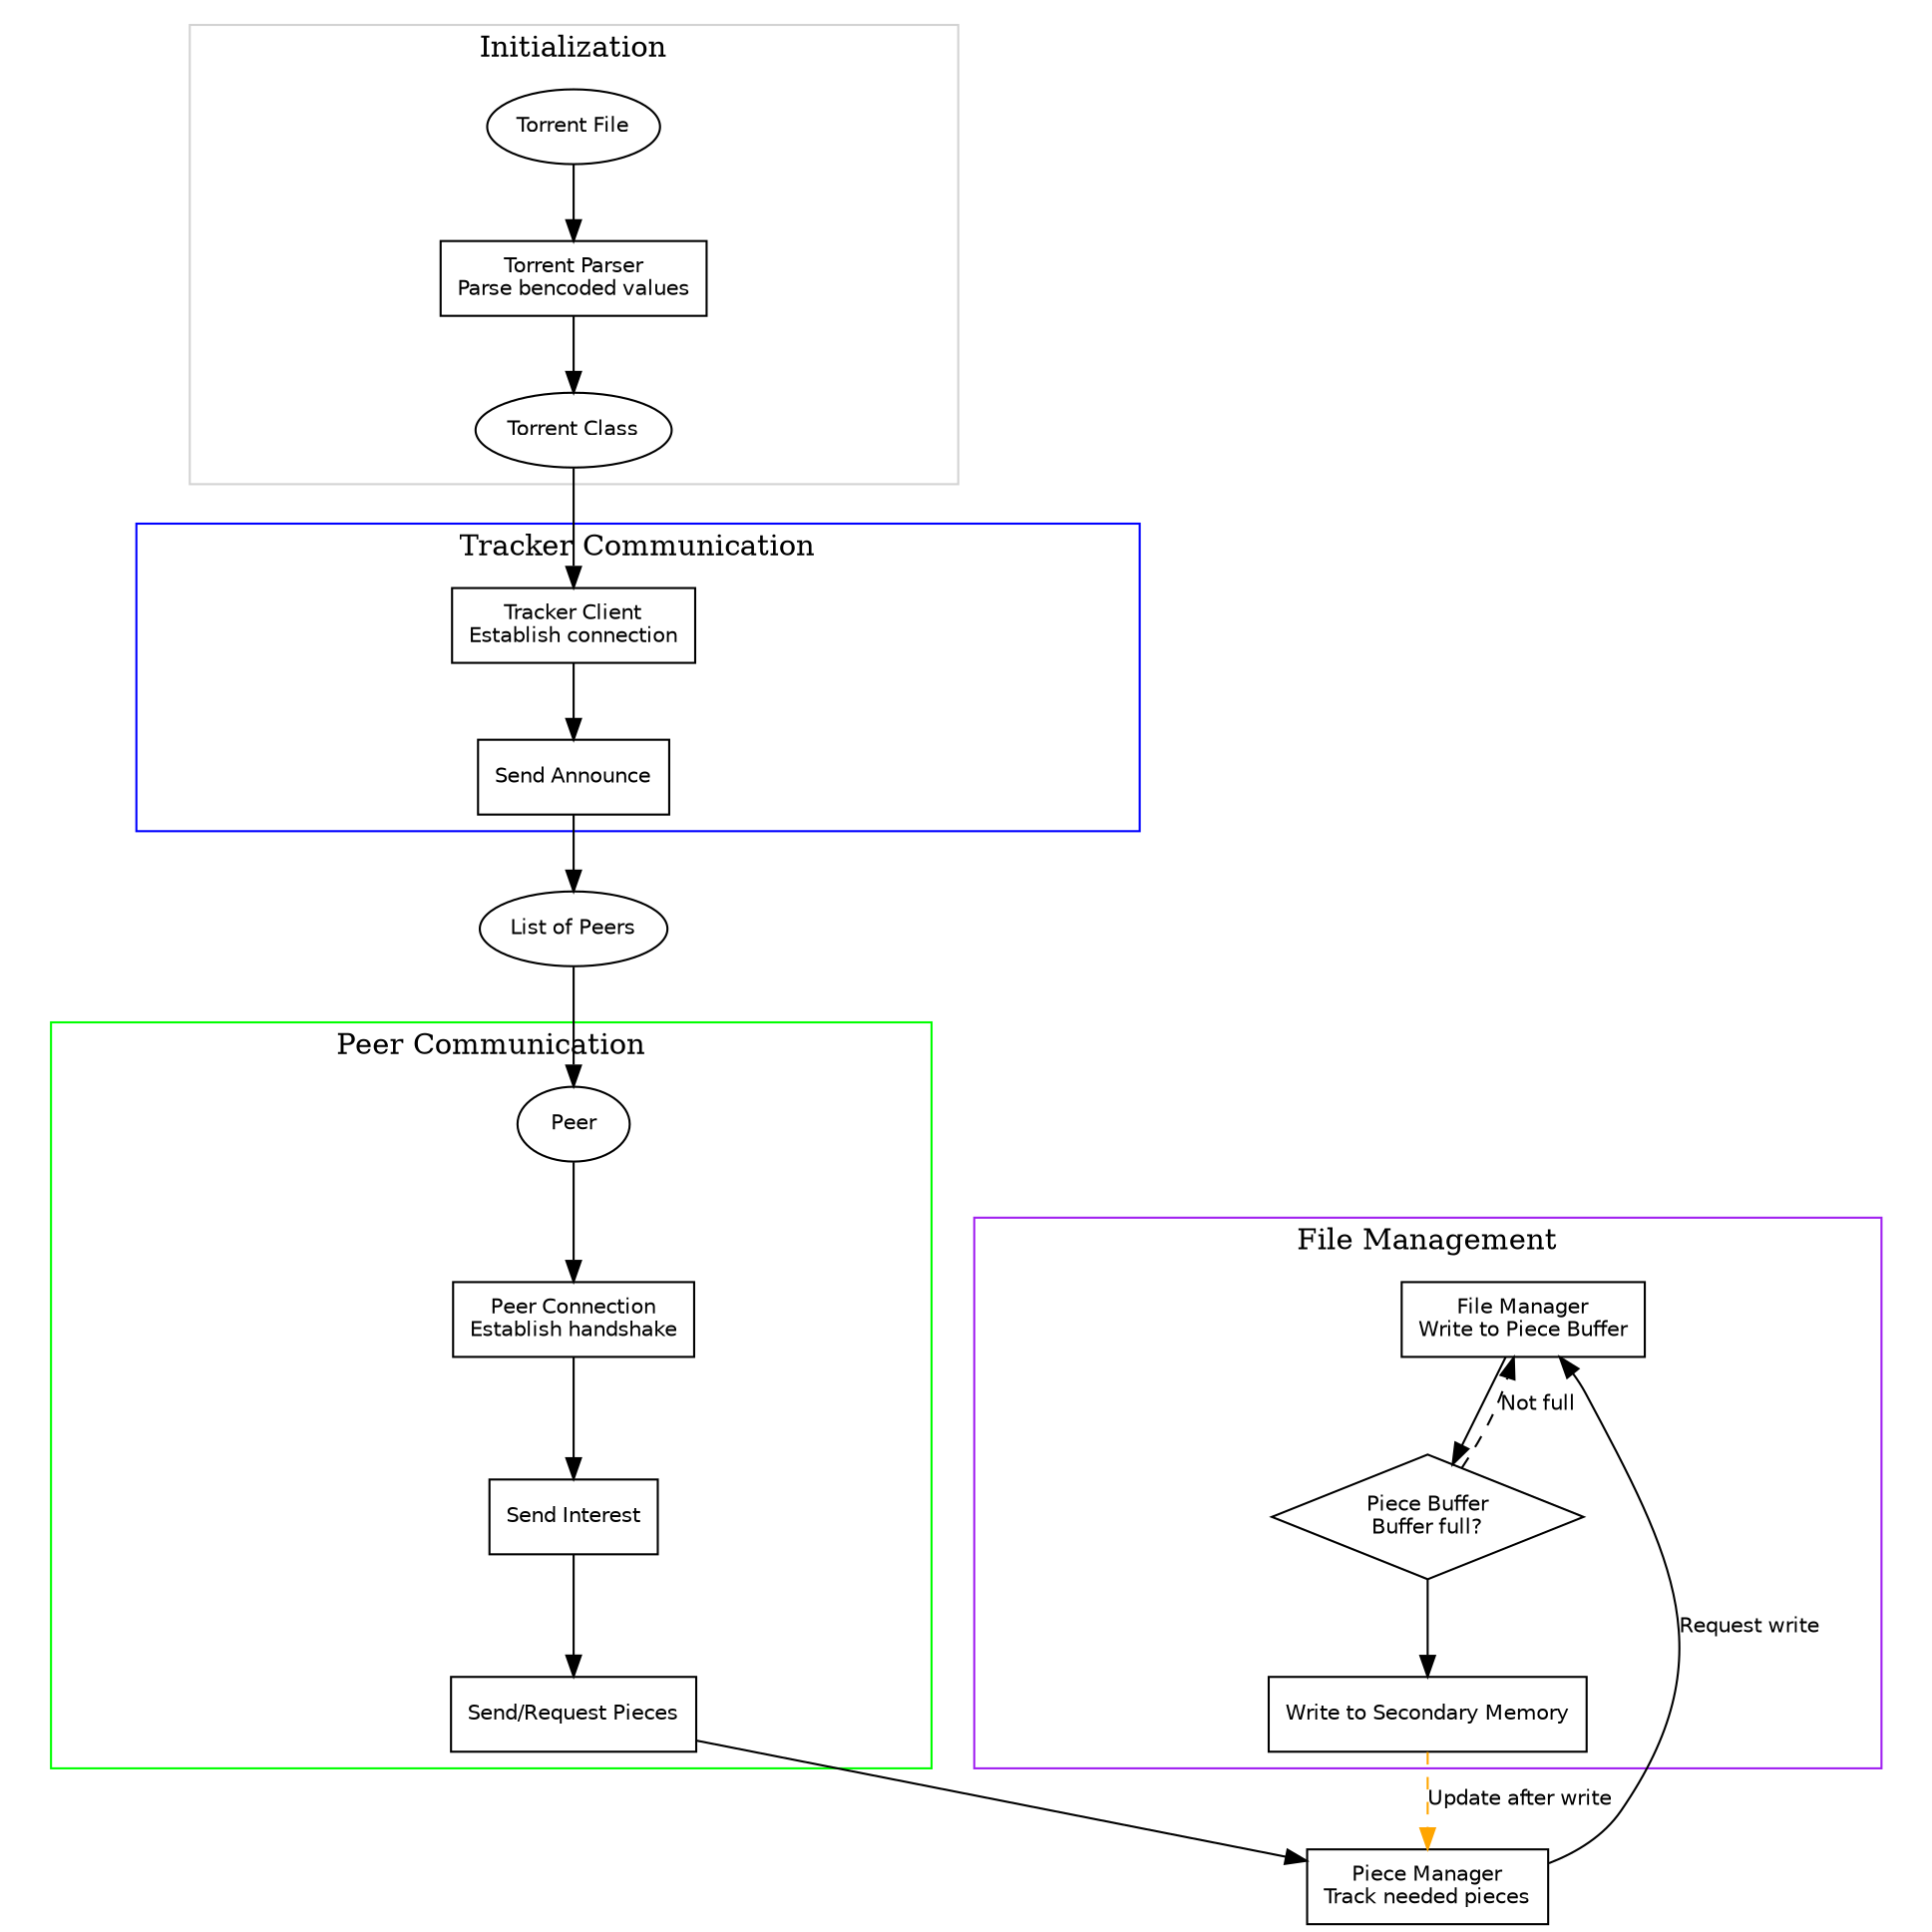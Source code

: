digraph BittorrentClient {
    node [shape=box, fontname="Helvetica", fontsize=10];
    edge [fontname="Helvetica", fontsize=10];
    ratio="1.0"

    TorrentFile [shape=ellipse, label="Torrent File"];
    TorrentParser [label="Torrent Parser\nParse bencoded values"];
    TorrentClass [shape=ellipse, label="Torrent Class"];
    TrackerClient [label="Tracker Client\nEstablish connection"];
    Announce [label="Send Announce"];
    ListOfPeers [shape=ellipse, label="List of Peers"];
    Peer [shape=ellipse, label="Peer"];
    PeerConnection [label="Peer Connection\nEstablish handshake"];
    SendInterest [label="Send Interest"];
    SendRequestPieces [label="Send/Request Pieces"];
    PieceManager [label="Piece Manager\nTrack needed pieces"];
    FileManager [label="File Manager\nWrite to Piece Buffer"];
    PieceBuffer [shape=diamond, label="Piece Buffer\nBuffer full?"];
    MemoryWrite [label="Write to Secondary Memory"];

    // Torrent processing flow
    TorrentFile -> TorrentParser -> TorrentClass -> TrackerClient -> Announce -> ListOfPeers;
    ListOfPeers -> Peer -> PeerConnection -> SendInterest -> SendRequestPieces;
    
    // Piece management
    SendRequestPieces -> PieceManager;
    //FileManager -> PieceManager [label="Update after write", style="dashed"];
    PieceManager -> FileManager [label="Request write"];
    FileManager -> PieceBuffer -> MemoryWrite;

    // Conditions on buffer and memory write
    PieceBuffer -> FileManager [label="Not full", style="dashed"];
    MemoryWrite -> PieceManager [label="Update after write", style="dashed", color=orange];

    // Subgraph for tracker communication
    subgraph cluster_tracker {
        color=blue;
        label = "Tracker Communication";
        TrackerClient;
        Announce;
    }

    // Subgraph for peer communication
    subgraph cluster_peer_comm {
        color=green;
        label = "Peer Communication";
        Peer;
        PeerConnection;
        SendInterest;
        SendRequestPieces;
    }

    // Subgraph for file management
    subgraph cluster_file_management {
        color=purple;
        label = "File Management";
        FileManager;
        PieceBuffer;
        MemoryWrite;
    }

    // Subgraph for initialization
    subgraph cluster_initialization {
        color=lightgrey;
        label = "Initialization";
        TorrentFile;
        TorrentParser;
        TorrentClass;
    }
}
